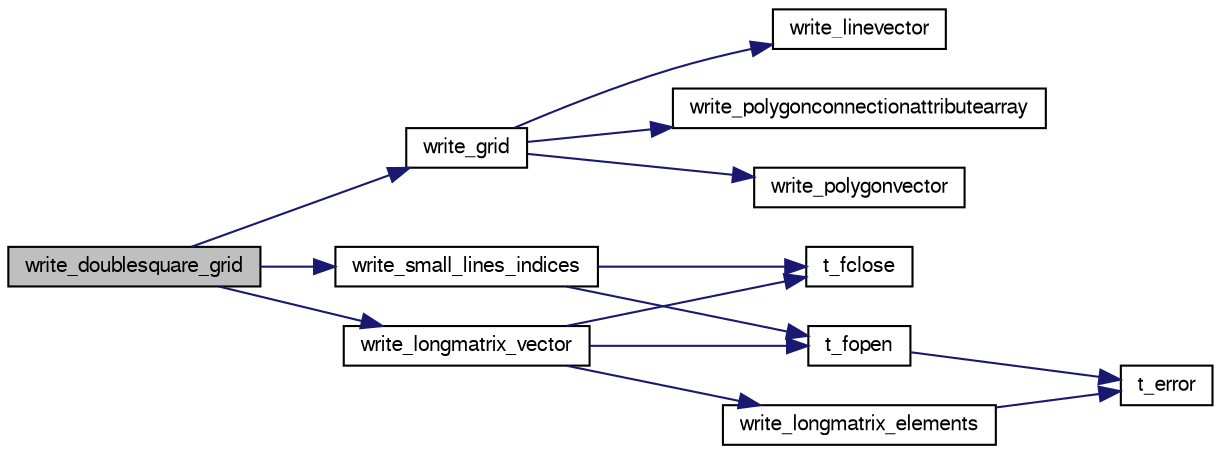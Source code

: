 digraph "write_doublesquare_grid"
{
  bgcolor="transparent";
  edge [fontname="FreeSans",fontsize="10",labelfontname="FreeSans",labelfontsize="10"];
  node [fontname="FreeSans",fontsize="10",shape=record];
  rankdir="LR";
  Node1 [label="write_doublesquare_grid",height=0.2,width=0.4,color="black", fillcolor="grey75", style="filled" fontcolor="black"];
  Node1 -> Node2 [color="midnightblue",fontsize="10",style="solid",fontname="FreeSans"];
  Node2 [label="write_grid",height=0.2,width=0.4,color="black",URL="$bigcells2_8c.html#a4fa7cdf8be5d8e37c07f2b88f5d5af9b"];
  Node2 -> Node3 [color="midnightblue",fontsize="10",style="solid",fontname="FreeSans"];
  Node3 [label="write_linevector",height=0.2,width=0.4,color="black",URL="$geometry__io_8c.html#a90857eaff8709a1b27ab54710120c711"];
  Node2 -> Node4 [color="midnightblue",fontsize="10",style="solid",fontname="FreeSans"];
  Node4 [label="write_polygonconnectionattributearray",height=0.2,width=0.4,color="black",URL="$geometry__attribute_8c.html#acd91cb7c91abf686fbab1a963de08fbe"];
  Node2 -> Node5 [color="midnightblue",fontsize="10",style="solid",fontname="FreeSans"];
  Node5 [label="write_polygonvector",height=0.2,width=0.4,color="black",URL="$geometry__io_8c.html#a425b6392922ac111e0b26dd217e90675"];
  Node1 -> Node6 [color="midnightblue",fontsize="10",style="solid",fontname="FreeSans"];
  Node6 [label="write_longmatrix_vector",height=0.2,width=0.4,color="black",URL="$bigcells2_8c.html#a355a9a3e61f4ddac3a3b744b79f4116a"];
  Node6 -> Node7 [color="midnightblue",fontsize="10",style="solid",fontname="FreeSans"];
  Node7 [label="t_fclose",height=0.2,width=0.4,color="black",URL="$t__io_8c.html#afa95931383ff96048d6ec32f685a5f98"];
  Node6 -> Node8 [color="midnightblue",fontsize="10",style="solid",fontname="FreeSans"];
  Node8 [label="t_fopen",height=0.2,width=0.4,color="black",URL="$t__io_8c.html#af34ea3bc62c51f24c92b1fd2e9efe91a"];
  Node8 -> Node9 [color="midnightblue",fontsize="10",style="solid",fontname="FreeSans"];
  Node9 [label="t_error",height=0.2,width=0.4,color="black",URL="$error_8c.html#af79ef7c6656ef0f3d2786e2b09c1755f"];
  Node6 -> Node10 [color="midnightblue",fontsize="10",style="solid",fontname="FreeSans"];
  Node10 [label="write_longmatrix_elements",height=0.2,width=0.4,color="black",URL="$t__io_8c.html#a9da581d6f2cb0b66c8c93c6e2a60431b"];
  Node10 -> Node9 [color="midnightblue",fontsize="10",style="solid",fontname="FreeSans"];
  Node1 -> Node11 [color="midnightblue",fontsize="10",style="solid",fontname="FreeSans"];
  Node11 [label="write_small_lines_indices",height=0.2,width=0.4,color="black",URL="$bigcells2_8c.html#a0995bd743b16e37e23c4ff9337fd5474"];
  Node11 -> Node7 [color="midnightblue",fontsize="10",style="solid",fontname="FreeSans"];
  Node11 -> Node8 [color="midnightblue",fontsize="10",style="solid",fontname="FreeSans"];
}
